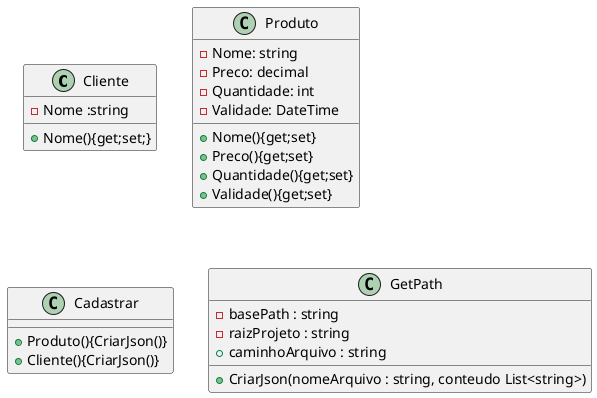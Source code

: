 @startuml Classes 
class Cliente{
    - Nome :string 
    + Nome(){get;set;}
}
class Produto{
    - Nome: string
    - Preco: decimal
    - Quantidade: int
    - Validade: DateTime

    + Nome(){get;set}
    + Preco(){get;set}
    + Quantidade(){get;set}
    + Validade(){get;set}
}
class Cadastrar{
    + Produto(){CriarJson()}
    + Cliente(){CriarJson()}

}

class GetPath{
    - basePath : string
    - raizProjeto : string
    + caminhoArquivo : string
   + CriarJson(nomeArquivo : string, conteudo List<string>)
}
@enduml